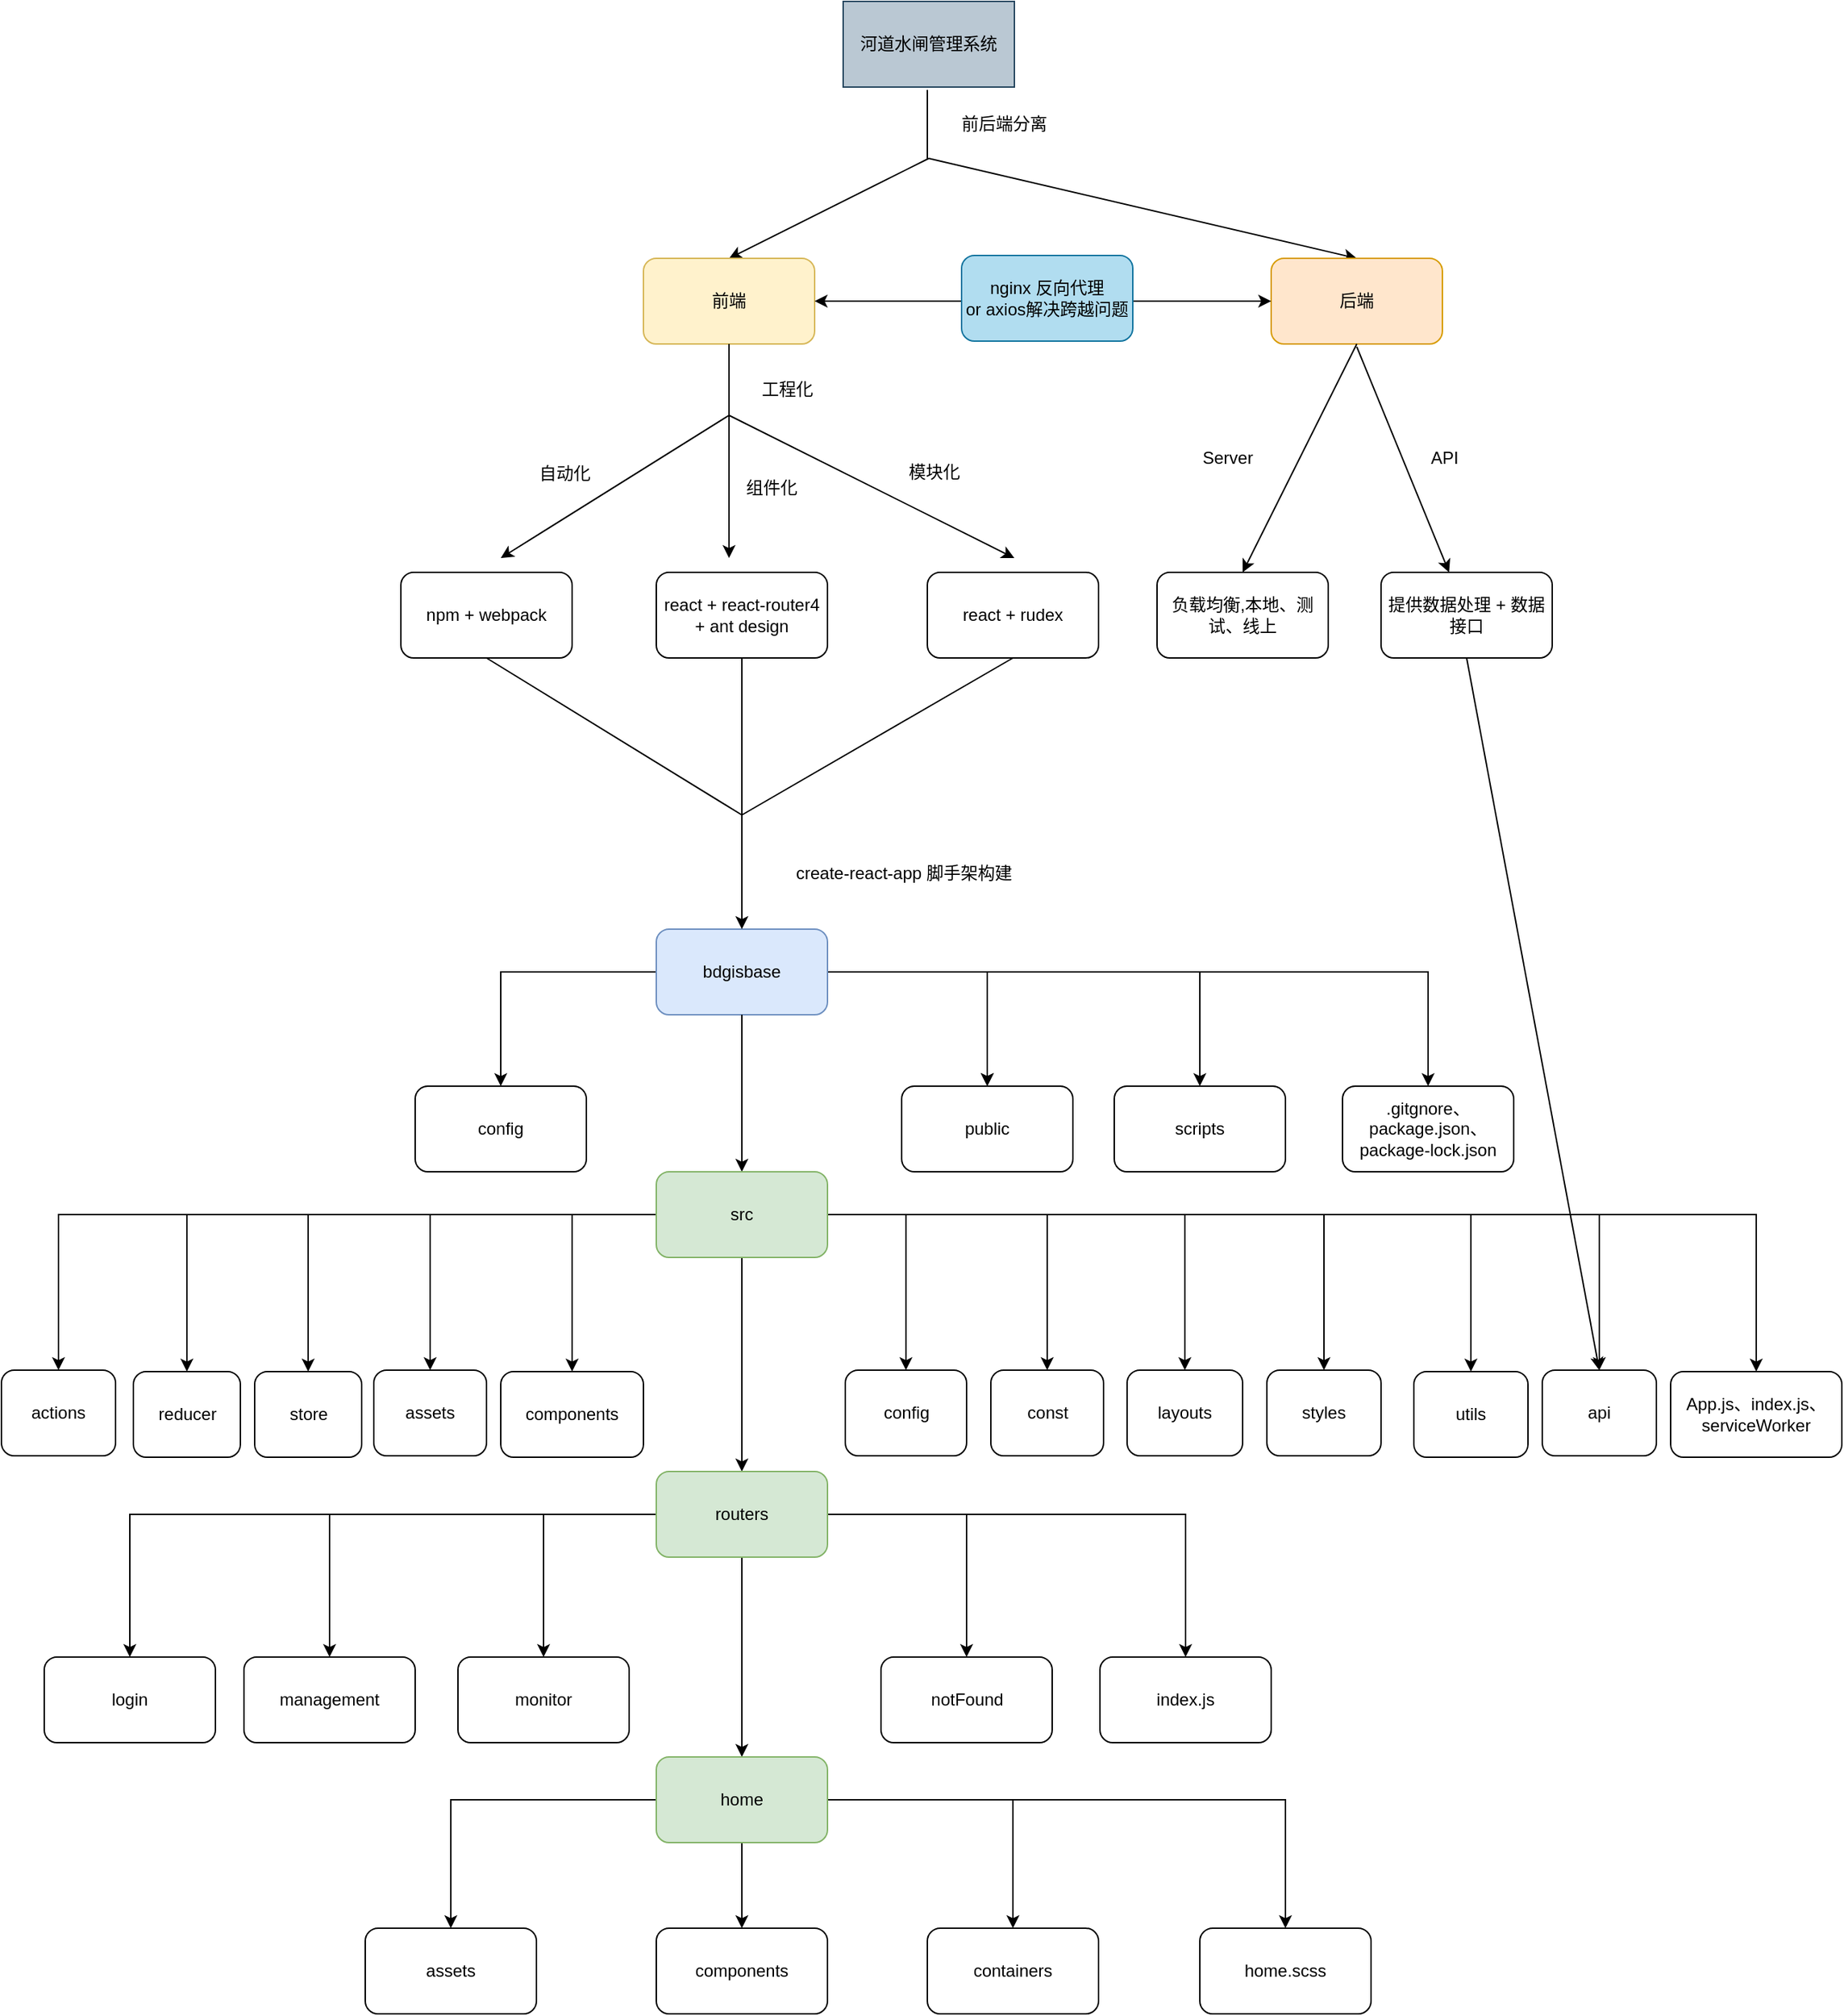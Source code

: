 <mxfile version="10.8.8" type="github"><diagram id="kyHOV-UzXYP81DeNkgiH" name="Page-1"><mxGraphModel dx="2221" dy="747" grid="1" gridSize="10" guides="1" tooltips="1" connect="1" arrows="1" fold="1" page="1" pageScale="1" pageWidth="827" pageHeight="1169" math="0" shadow="0"><root><mxCell id="0"/><mxCell id="1" parent="0"/><mxCell id="ehpFKXEppNzFKNQorAaj-1" value="河道水闸管理系统" style="rounded=0;whiteSpace=wrap;html=1;fillColor=#bac8d3;strokeColor=#23445d;" vertex="1" parent="1"><mxGeometry x="330" y="20" width="120" height="60" as="geometry"/></mxCell><mxCell id="ehpFKXEppNzFKNQorAaj-2" value="" style="endArrow=none;html=1;entryX=0.408;entryY=1.033;entryDx=0;entryDy=0;entryPerimeter=0;" edge="1" parent="1"><mxGeometry width="50" height="50" relative="1" as="geometry"><mxPoint x="389" y="130" as="sourcePoint"/><mxPoint x="389" y="82" as="targetPoint"/><Array as="points"><mxPoint x="389" y="120"/></Array></mxGeometry></mxCell><mxCell id="ehpFKXEppNzFKNQorAaj-3" value="" style="endArrow=classic;html=1;entryX=0.5;entryY=0;entryDx=0;entryDy=0;" edge="1" parent="1" target="ehpFKXEppNzFKNQorAaj-9"><mxGeometry width="50" height="50" relative="1" as="geometry"><mxPoint x="390" y="130" as="sourcePoint"/><mxPoint x="240" y="190" as="targetPoint"/></mxGeometry></mxCell><mxCell id="ehpFKXEppNzFKNQorAaj-4" value="" style="endArrow=classic;html=1;entryX=0.5;entryY=0;entryDx=0;entryDy=0;" edge="1" parent="1" target="ehpFKXEppNzFKNQorAaj-5"><mxGeometry width="50" height="50" relative="1" as="geometry"><mxPoint x="390" y="130" as="sourcePoint"/><mxPoint x="690" y="190" as="targetPoint"/></mxGeometry></mxCell><mxCell id="ehpFKXEppNzFKNQorAaj-5" value="后端" style="rounded=1;whiteSpace=wrap;html=1;fillColor=#ffe6cc;strokeColor=#d79b00;" vertex="1" parent="1"><mxGeometry x="630" y="200" width="120" height="60" as="geometry"/></mxCell><mxCell id="ehpFKXEppNzFKNQorAaj-9" value="前端" style="rounded=1;whiteSpace=wrap;html=1;fillColor=#fff2cc;strokeColor=#d6b656;" vertex="1" parent="1"><mxGeometry x="190" y="200" width="120" height="60" as="geometry"/></mxCell><mxCell id="ehpFKXEppNzFKNQorAaj-15" value="npm + webpack" style="rounded=1;whiteSpace=wrap;html=1;" vertex="1" parent="1"><mxGeometry x="20" y="420" width="120" height="60" as="geometry"/></mxCell><mxCell id="ehpFKXEppNzFKNQorAaj-10" value="前后端分离" style="text;html=1;resizable=0;points=[];autosize=1;align=left;verticalAlign=top;spacingTop=-4;" vertex="1" parent="1"><mxGeometry x="411" y="96" width="80" height="20" as="geometry"/></mxCell><mxCell id="ehpFKXEppNzFKNQorAaj-17" value="工程化" style="text;html=1;resizable=0;points=[];autosize=1;align=left;verticalAlign=top;spacingTop=-4;" vertex="1" parent="1"><mxGeometry x="271" y="282" width="50" height="20" as="geometry"/></mxCell><mxCell id="ehpFKXEppNzFKNQorAaj-19" value="" style="endArrow=classic;html=1;" edge="1" parent="1"><mxGeometry width="50" height="50" relative="1" as="geometry"><mxPoint x="250" y="310" as="sourcePoint"/><mxPoint x="90" y="410" as="targetPoint"/></mxGeometry></mxCell><mxCell id="ehpFKXEppNzFKNQorAaj-20" value="" style="endArrow=none;html=1;exitX=0.5;exitY=1;exitDx=0;exitDy=0;" edge="1" parent="1" source="ehpFKXEppNzFKNQorAaj-9"><mxGeometry width="50" height="50" relative="1" as="geometry"><mxPoint x="10" y="470" as="sourcePoint"/><mxPoint x="250" y="310" as="targetPoint"/></mxGeometry></mxCell><mxCell id="ehpFKXEppNzFKNQorAaj-21" value="" style="endArrow=classic;html=1;" edge="1" parent="1"><mxGeometry width="50" height="50" relative="1" as="geometry"><mxPoint x="250" y="310" as="sourcePoint"/><mxPoint x="250" y="410" as="targetPoint"/></mxGeometry></mxCell><mxCell id="ehpFKXEppNzFKNQorAaj-22" value="&lt;span&gt;自动化&lt;/span&gt;" style="text;html=1;resizable=0;points=[];autosize=1;align=left;verticalAlign=top;spacingTop=-4;" vertex="1" parent="1"><mxGeometry x="115" y="341" width="50" height="20" as="geometry"/></mxCell><mxCell id="ehpFKXEppNzFKNQorAaj-23" value="组件化" style="text;html=1;resizable=0;points=[];autosize=1;align=left;verticalAlign=top;spacingTop=-4;" vertex="1" parent="1"><mxGeometry x="260" y="351" width="50" height="20" as="geometry"/></mxCell><mxCell id="ehpFKXEppNzFKNQorAaj-24" value="" style="endArrow=classic;html=1;" edge="1" parent="1"><mxGeometry width="50" height="50" relative="1" as="geometry"><mxPoint x="250" y="310" as="sourcePoint"/><mxPoint x="450" y="410" as="targetPoint"/></mxGeometry></mxCell><mxCell id="ehpFKXEppNzFKNQorAaj-25" value="模块化" style="text;html=1;resizable=0;points=[];autosize=1;align=left;verticalAlign=top;spacingTop=-4;" vertex="1" parent="1"><mxGeometry x="374" y="340" width="50" height="20" as="geometry"/></mxCell><mxCell id="ehpFKXEppNzFKNQorAaj-26" value="react + react-router4 + ant design" style="rounded=1;whiteSpace=wrap;html=1;" vertex="1" parent="1"><mxGeometry x="199" y="420" width="120" height="60" as="geometry"/></mxCell><mxCell id="ehpFKXEppNzFKNQorAaj-27" value="react + rudex" style="rounded=1;whiteSpace=wrap;html=1;" vertex="1" parent="1"><mxGeometry x="389" y="420" width="120" height="60" as="geometry"/></mxCell><mxCell id="ehpFKXEppNzFKNQorAaj-29" value="" style="endArrow=classic;html=1;" edge="1" parent="1" target="ehpFKXEppNzFKNQorAaj-30"><mxGeometry width="50" height="50" relative="1" as="geometry"><mxPoint x="690" y="262" as="sourcePoint"/><mxPoint x="690" y="330" as="targetPoint"/></mxGeometry></mxCell><mxCell id="ehpFKXEppNzFKNQorAaj-30" value="提供数据处理 + 数据接口" style="rounded=1;whiteSpace=wrap;html=1;" vertex="1" parent="1"><mxGeometry x="707" y="420" width="120" height="60" as="geometry"/></mxCell><mxCell id="ehpFKXEppNzFKNQorAaj-38" value="" style="endArrow=none;html=1;entryX=0.5;entryY=1;entryDx=0;entryDy=0;" edge="1" parent="1" target="ehpFKXEppNzFKNQorAaj-15"><mxGeometry width="50" height="50" relative="1" as="geometry"><mxPoint x="259" y="590" as="sourcePoint"/><mxPoint x="70" y="500" as="targetPoint"/></mxGeometry></mxCell><mxCell id="ehpFKXEppNzFKNQorAaj-39" value="" style="endArrow=none;html=1;entryX=0.5;entryY=1;entryDx=0;entryDy=0;" edge="1" parent="1" target="ehpFKXEppNzFKNQorAaj-26"><mxGeometry width="50" height="50" relative="1" as="geometry"><mxPoint x="259" y="590" as="sourcePoint"/><mxPoint x="70" y="570" as="targetPoint"/></mxGeometry></mxCell><mxCell id="ehpFKXEppNzFKNQorAaj-40" value="" style="endArrow=none;html=1;entryX=0.5;entryY=1;entryDx=0;entryDy=0;" edge="1" parent="1" target="ehpFKXEppNzFKNQorAaj-27"><mxGeometry width="50" height="50" relative="1" as="geometry"><mxPoint x="259" y="590" as="sourcePoint"/><mxPoint x="70" y="640" as="targetPoint"/></mxGeometry></mxCell><mxCell id="ehpFKXEppNzFKNQorAaj-45" value="" style="edgeStyle=orthogonalEdgeStyle;rounded=0;orthogonalLoop=1;jettySize=auto;html=1;" edge="1" parent="1" source="ehpFKXEppNzFKNQorAaj-41" target="ehpFKXEppNzFKNQorAaj-44"><mxGeometry relative="1" as="geometry"/></mxCell><mxCell id="ehpFKXEppNzFKNQorAaj-47" value="" style="edgeStyle=orthogonalEdgeStyle;rounded=0;orthogonalLoop=1;jettySize=auto;html=1;" edge="1" parent="1" source="ehpFKXEppNzFKNQorAaj-41" target="ehpFKXEppNzFKNQorAaj-46"><mxGeometry relative="1" as="geometry"/></mxCell><mxCell id="ehpFKXEppNzFKNQorAaj-48" value="" style="edgeStyle=orthogonalEdgeStyle;rounded=0;orthogonalLoop=1;jettySize=auto;html=1;" edge="1" parent="1" source="ehpFKXEppNzFKNQorAaj-41" target="ehpFKXEppNzFKNQorAaj-46"><mxGeometry relative="1" as="geometry"/></mxCell><mxCell id="ehpFKXEppNzFKNQorAaj-50" value="" style="edgeStyle=orthogonalEdgeStyle;rounded=0;orthogonalLoop=1;jettySize=auto;html=1;" edge="1" parent="1" source="ehpFKXEppNzFKNQorAaj-41" target="ehpFKXEppNzFKNQorAaj-49"><mxGeometry relative="1" as="geometry"/></mxCell><mxCell id="ehpFKXEppNzFKNQorAaj-41" value="bdgisbase" style="rounded=1;whiteSpace=wrap;html=1;fillColor=#dae8fc;strokeColor=#6c8ebf;" vertex="1" parent="1"><mxGeometry x="199" y="670" width="120" height="60" as="geometry"/></mxCell><mxCell id="ehpFKXEppNzFKNQorAaj-49" value=".gitgnore、package.json、package-lock.json" style="rounded=1;whiteSpace=wrap;html=1;" vertex="1" parent="1"><mxGeometry x="680" y="780" width="120" height="60" as="geometry"/></mxCell><mxCell id="ehpFKXEppNzFKNQorAaj-46" value="public" style="rounded=1;whiteSpace=wrap;html=1;" vertex="1" parent="1"><mxGeometry x="371" y="780" width="120" height="60" as="geometry"/></mxCell><mxCell id="ehpFKXEppNzFKNQorAaj-44" value="config" style="rounded=1;whiteSpace=wrap;html=1;" vertex="1" parent="1"><mxGeometry x="30" y="780" width="120" height="60" as="geometry"/></mxCell><mxCell id="ehpFKXEppNzFKNQorAaj-42" value="" style="endArrow=classic;html=1;" edge="1" parent="1" target="ehpFKXEppNzFKNQorAaj-41"><mxGeometry width="50" height="50" relative="1" as="geometry"><mxPoint x="259" y="590" as="sourcePoint"/><mxPoint x="70" y="750" as="targetPoint"/></mxGeometry></mxCell><mxCell id="ehpFKXEppNzFKNQorAaj-43" value="create-react-app 脚手架构建" style="text;html=1;resizable=0;points=[];autosize=1;align=left;verticalAlign=top;spacingTop=-4;" vertex="1" parent="1"><mxGeometry x="295" y="621" width="170" height="20" as="geometry"/></mxCell><mxCell id="ehpFKXEppNzFKNQorAaj-51" value="" style="endArrow=classic;startArrow=classic;html=1;exitX=0;exitY=0.5;exitDx=0;exitDy=0;entryX=1;entryY=0.5;entryDx=0;entryDy=0;" edge="1" parent="1" source="ehpFKXEppNzFKNQorAaj-5" target="ehpFKXEppNzFKNQorAaj-9"><mxGeometry width="50" height="50" relative="1" as="geometry"><mxPoint x="20" y="910" as="sourcePoint"/><mxPoint x="70" y="860" as="targetPoint"/></mxGeometry></mxCell><mxCell id="ehpFKXEppNzFKNQorAaj-52" value="nginx 反向代理 or&amp;nbsp;&lt;span&gt;axios解决跨越问题&lt;/span&gt;" style="rounded=1;whiteSpace=wrap;html=1;fillColor=#b1ddf0;strokeColor=#10739e;" vertex="1" parent="1"><mxGeometry x="413" y="198" width="120" height="60" as="geometry"/></mxCell><mxCell id="ehpFKXEppNzFKNQorAaj-53" value="" style="endArrow=classic;html=1;entryX=0.5;entryY=0;entryDx=0;entryDy=0;" edge="1" parent="1" target="ehpFKXEppNzFKNQorAaj-54"><mxGeometry width="50" height="50" relative="1" as="geometry"><mxPoint x="690" y="260" as="sourcePoint"/><mxPoint x="770" y="420" as="targetPoint"/></mxGeometry></mxCell><mxCell id="ehpFKXEppNzFKNQorAaj-54" value="负载均衡,本地、测试、线上" style="rounded=1;whiteSpace=wrap;html=1;" vertex="1" parent="1"><mxGeometry x="550" y="420" width="120" height="60" as="geometry"/></mxCell><mxCell id="ehpFKXEppNzFKNQorAaj-55" value="API" style="text;html=1;resizable=0;points=[];autosize=1;align=left;verticalAlign=top;spacingTop=-4;" vertex="1" parent="1"><mxGeometry x="740" y="330" width="30" height="20" as="geometry"/></mxCell><mxCell id="ehpFKXEppNzFKNQorAaj-56" value="Server" style="text;html=1;resizable=0;points=[];autosize=1;align=left;verticalAlign=top;spacingTop=-4;" vertex="1" parent="1"><mxGeometry x="580" y="330" width="50" height="20" as="geometry"/></mxCell><mxCell id="ehpFKXEppNzFKNQorAaj-57" value="" style="endArrow=classic;html=1;exitX=0.5;exitY=1;exitDx=0;exitDy=0;" edge="1" parent="1" source="ehpFKXEppNzFKNQorAaj-41" target="ehpFKXEppNzFKNQorAaj-58"><mxGeometry width="50" height="50" relative="1" as="geometry"><mxPoint x="20" y="910" as="sourcePoint"/><mxPoint x="200" y="780" as="targetPoint"/></mxGeometry></mxCell><mxCell id="ehpFKXEppNzFKNQorAaj-62" value="" style="edgeStyle=orthogonalEdgeStyle;rounded=0;orthogonalLoop=1;jettySize=auto;html=1;" edge="1" parent="1" source="ehpFKXEppNzFKNQorAaj-58" target="ehpFKXEppNzFKNQorAaj-61"><mxGeometry relative="1" as="geometry"/></mxCell><mxCell id="ehpFKXEppNzFKNQorAaj-64" value="" style="edgeStyle=orthogonalEdgeStyle;rounded=0;orthogonalLoop=1;jettySize=auto;html=1;" edge="1" parent="1" source="ehpFKXEppNzFKNQorAaj-58" target="ehpFKXEppNzFKNQorAaj-63"><mxGeometry relative="1" as="geometry"/></mxCell><mxCell id="ehpFKXEppNzFKNQorAaj-66" value="" style="edgeStyle=orthogonalEdgeStyle;rounded=0;orthogonalLoop=1;jettySize=auto;html=1;" edge="1" parent="1" source="ehpFKXEppNzFKNQorAaj-58" target="ehpFKXEppNzFKNQorAaj-65"><mxGeometry relative="1" as="geometry"/></mxCell><mxCell id="ehpFKXEppNzFKNQorAaj-72" value="" style="edgeStyle=orthogonalEdgeStyle;rounded=0;orthogonalLoop=1;jettySize=auto;html=1;" edge="1" parent="1" source="ehpFKXEppNzFKNQorAaj-58" target="ehpFKXEppNzFKNQorAaj-71"><mxGeometry relative="1" as="geometry"/></mxCell><mxCell id="ehpFKXEppNzFKNQorAaj-74" value="" style="edgeStyle=orthogonalEdgeStyle;rounded=0;orthogonalLoop=1;jettySize=auto;html=1;" edge="1" parent="1" source="ehpFKXEppNzFKNQorAaj-58" target="ehpFKXEppNzFKNQorAaj-73"><mxGeometry relative="1" as="geometry"/></mxCell><mxCell id="ehpFKXEppNzFKNQorAaj-76" value="" style="edgeStyle=orthogonalEdgeStyle;rounded=0;orthogonalLoop=1;jettySize=auto;html=1;" edge="1" parent="1" source="ehpFKXEppNzFKNQorAaj-58" target="ehpFKXEppNzFKNQorAaj-75"><mxGeometry relative="1" as="geometry"/></mxCell><mxCell id="ehpFKXEppNzFKNQorAaj-78" value="" style="edgeStyle=orthogonalEdgeStyle;rounded=0;orthogonalLoop=1;jettySize=auto;html=1;" edge="1" parent="1" source="ehpFKXEppNzFKNQorAaj-58" target="ehpFKXEppNzFKNQorAaj-77"><mxGeometry relative="1" as="geometry"/></mxCell><mxCell id="ehpFKXEppNzFKNQorAaj-80" value="" style="edgeStyle=orthogonalEdgeStyle;rounded=0;orthogonalLoop=1;jettySize=auto;html=1;" edge="1" parent="1" source="ehpFKXEppNzFKNQorAaj-58" target="ehpFKXEppNzFKNQorAaj-79"><mxGeometry relative="1" as="geometry"/></mxCell><mxCell id="ehpFKXEppNzFKNQorAaj-82" value="" style="edgeStyle=orthogonalEdgeStyle;rounded=0;orthogonalLoop=1;jettySize=auto;html=1;" edge="1" parent="1" source="ehpFKXEppNzFKNQorAaj-58" target="ehpFKXEppNzFKNQorAaj-81"><mxGeometry relative="1" as="geometry"/></mxCell><mxCell id="ehpFKXEppNzFKNQorAaj-84" value="" style="edgeStyle=orthogonalEdgeStyle;rounded=0;orthogonalLoop=1;jettySize=auto;html=1;" edge="1" parent="1" source="ehpFKXEppNzFKNQorAaj-58" target="ehpFKXEppNzFKNQorAaj-83"><mxGeometry relative="1" as="geometry"/></mxCell><mxCell id="ehpFKXEppNzFKNQorAaj-86" value="" style="edgeStyle=orthogonalEdgeStyle;rounded=0;orthogonalLoop=1;jettySize=auto;html=1;" edge="1" parent="1" source="ehpFKXEppNzFKNQorAaj-58" target="ehpFKXEppNzFKNQorAaj-85"><mxGeometry relative="1" as="geometry"/></mxCell><mxCell id="ehpFKXEppNzFKNQorAaj-88" value="" style="edgeStyle=orthogonalEdgeStyle;rounded=0;orthogonalLoop=1;jettySize=auto;html=1;" edge="1" parent="1" source="ehpFKXEppNzFKNQorAaj-58" target="ehpFKXEppNzFKNQorAaj-87"><mxGeometry relative="1" as="geometry"/></mxCell><mxCell id="ehpFKXEppNzFKNQorAaj-93" value="" style="edgeStyle=orthogonalEdgeStyle;rounded=0;orthogonalLoop=1;jettySize=auto;html=1;" edge="1" parent="1" source="ehpFKXEppNzFKNQorAaj-58" target="ehpFKXEppNzFKNQorAaj-92"><mxGeometry relative="1" as="geometry"/></mxCell><mxCell id="ehpFKXEppNzFKNQorAaj-58" value="src" style="rounded=1;whiteSpace=wrap;html=1;fillColor=#d5e8d4;strokeColor=#82b366;" vertex="1" parent="1"><mxGeometry x="199" y="840" width="120" height="60" as="geometry"/></mxCell><mxCell id="ehpFKXEppNzFKNQorAaj-95" value="" style="edgeStyle=orthogonalEdgeStyle;rounded=0;orthogonalLoop=1;jettySize=auto;html=1;" edge="1" parent="1" source="ehpFKXEppNzFKNQorAaj-92" target="ehpFKXEppNzFKNQorAaj-94"><mxGeometry relative="1" as="geometry"/></mxCell><mxCell id="ehpFKXEppNzFKNQorAaj-97" value="" style="edgeStyle=orthogonalEdgeStyle;rounded=0;orthogonalLoop=1;jettySize=auto;html=1;" edge="1" parent="1" source="ehpFKXEppNzFKNQorAaj-92" target="ehpFKXEppNzFKNQorAaj-96"><mxGeometry relative="1" as="geometry"/></mxCell><mxCell id="ehpFKXEppNzFKNQorAaj-99" value="" style="edgeStyle=orthogonalEdgeStyle;rounded=0;orthogonalLoop=1;jettySize=auto;html=1;" edge="1" parent="1" source="ehpFKXEppNzFKNQorAaj-92" target="ehpFKXEppNzFKNQorAaj-98"><mxGeometry relative="1" as="geometry"/></mxCell><mxCell id="ehpFKXEppNzFKNQorAaj-101" value="" style="edgeStyle=orthogonalEdgeStyle;rounded=0;orthogonalLoop=1;jettySize=auto;html=1;" edge="1" parent="1" source="ehpFKXEppNzFKNQorAaj-92" target="ehpFKXEppNzFKNQorAaj-100"><mxGeometry relative="1" as="geometry"/></mxCell><mxCell id="ehpFKXEppNzFKNQorAaj-103" value="" style="edgeStyle=orthogonalEdgeStyle;rounded=0;orthogonalLoop=1;jettySize=auto;html=1;" edge="1" parent="1" source="ehpFKXEppNzFKNQorAaj-92" target="ehpFKXEppNzFKNQorAaj-102"><mxGeometry relative="1" as="geometry"/></mxCell><mxCell id="ehpFKXEppNzFKNQorAaj-106" value="" style="edgeStyle=orthogonalEdgeStyle;rounded=0;orthogonalLoop=1;jettySize=auto;html=1;" edge="1" parent="1" source="ehpFKXEppNzFKNQorAaj-92" target="ehpFKXEppNzFKNQorAaj-105"><mxGeometry relative="1" as="geometry"/></mxCell><mxCell id="ehpFKXEppNzFKNQorAaj-92" value="routers" style="rounded=1;whiteSpace=wrap;html=1;fillColor=#d5e8d4;strokeColor=#82b366;" vertex="1" parent="1"><mxGeometry x="199" y="1050" width="120" height="60" as="geometry"/></mxCell><mxCell id="ehpFKXEppNzFKNQorAaj-105" value="monitor" style="rounded=1;whiteSpace=wrap;html=1;" vertex="1" parent="1"><mxGeometry x="60" y="1180" width="120" height="60" as="geometry"/></mxCell><mxCell id="ehpFKXEppNzFKNQorAaj-102" value="index.js" style="rounded=1;whiteSpace=wrap;html=1;" vertex="1" parent="1"><mxGeometry x="510" y="1180" width="120" height="60" as="geometry"/></mxCell><mxCell id="ehpFKXEppNzFKNQorAaj-100" value="login" style="rounded=1;whiteSpace=wrap;html=1;" vertex="1" parent="1"><mxGeometry x="-230" y="1180" width="120" height="60" as="geometry"/></mxCell><mxCell id="ehpFKXEppNzFKNQorAaj-98" value="notFound" style="rounded=1;whiteSpace=wrap;html=1;" vertex="1" parent="1"><mxGeometry x="356.5" y="1180" width="120" height="60" as="geometry"/></mxCell><mxCell id="ehpFKXEppNzFKNQorAaj-108" value="" style="edgeStyle=orthogonalEdgeStyle;rounded=0;orthogonalLoop=1;jettySize=auto;html=1;" edge="1" parent="1" source="ehpFKXEppNzFKNQorAaj-96" target="ehpFKXEppNzFKNQorAaj-107"><mxGeometry relative="1" as="geometry"/></mxCell><mxCell id="ehpFKXEppNzFKNQorAaj-110" value="" style="edgeStyle=orthogonalEdgeStyle;rounded=0;orthogonalLoop=1;jettySize=auto;html=1;" edge="1" parent="1" source="ehpFKXEppNzFKNQorAaj-96" target="ehpFKXEppNzFKNQorAaj-109"><mxGeometry relative="1" as="geometry"/></mxCell><mxCell id="ehpFKXEppNzFKNQorAaj-112" value="" style="edgeStyle=orthogonalEdgeStyle;rounded=0;orthogonalLoop=1;jettySize=auto;html=1;" edge="1" parent="1" source="ehpFKXEppNzFKNQorAaj-96" target="ehpFKXEppNzFKNQorAaj-111"><mxGeometry relative="1" as="geometry"/></mxCell><mxCell id="ehpFKXEppNzFKNQorAaj-114" value="" style="edgeStyle=orthogonalEdgeStyle;rounded=0;orthogonalLoop=1;jettySize=auto;html=1;" edge="1" parent="1" source="ehpFKXEppNzFKNQorAaj-96" target="ehpFKXEppNzFKNQorAaj-113"><mxGeometry relative="1" as="geometry"/></mxCell><mxCell id="ehpFKXEppNzFKNQorAaj-96" value="home" style="rounded=1;whiteSpace=wrap;html=1;fillColor=#d5e8d4;strokeColor=#82b366;" vertex="1" parent="1"><mxGeometry x="199" y="1250" width="120" height="60" as="geometry"/></mxCell><mxCell id="ehpFKXEppNzFKNQorAaj-113" value="components" style="rounded=1;whiteSpace=wrap;html=1;" vertex="1" parent="1"><mxGeometry x="199" y="1370" width="120" height="60" as="geometry"/></mxCell><mxCell id="ehpFKXEppNzFKNQorAaj-111" value="home.scss" style="rounded=1;whiteSpace=wrap;html=1;" vertex="1" parent="1"><mxGeometry x="580" y="1370" width="120" height="60" as="geometry"/></mxCell><mxCell id="ehpFKXEppNzFKNQorAaj-109" value="assets" style="rounded=1;whiteSpace=wrap;html=1;" vertex="1" parent="1"><mxGeometry x="-5" y="1370" width="120" height="60" as="geometry"/></mxCell><mxCell id="ehpFKXEppNzFKNQorAaj-107" value="containers" style="rounded=1;whiteSpace=wrap;html=1;" vertex="1" parent="1"><mxGeometry x="389" y="1370" width="120" height="60" as="geometry"/></mxCell><mxCell id="ehpFKXEppNzFKNQorAaj-94" value="management" style="rounded=1;whiteSpace=wrap;html=1;" vertex="1" parent="1"><mxGeometry x="-90" y="1180" width="120" height="60" as="geometry"/></mxCell><mxCell id="ehpFKXEppNzFKNQorAaj-87" value="components" style="rounded=1;whiteSpace=wrap;html=1;" vertex="1" parent="1"><mxGeometry x="90" y="980" width="100" height="60" as="geometry"/></mxCell><mxCell id="ehpFKXEppNzFKNQorAaj-85" value="assets" style="rounded=1;whiteSpace=wrap;html=1;" vertex="1" parent="1"><mxGeometry x="1" y="979" width="79" height="60" as="geometry"/></mxCell><mxCell id="ehpFKXEppNzFKNQorAaj-83" value="config" style="rounded=1;whiteSpace=wrap;html=1;" vertex="1" parent="1"><mxGeometry x="331.5" y="979" width="85" height="60" as="geometry"/></mxCell><mxCell id="ehpFKXEppNzFKNQorAaj-81" value="store" style="rounded=1;whiteSpace=wrap;html=1;" vertex="1" parent="1"><mxGeometry x="-82.5" y="980" width="75" height="60" as="geometry"/></mxCell><mxCell id="ehpFKXEppNzFKNQorAaj-79" value="const" style="rounded=1;whiteSpace=wrap;html=1;" vertex="1" parent="1"><mxGeometry x="433.5" y="979" width="79" height="60" as="geometry"/></mxCell><mxCell id="ehpFKXEppNzFKNQorAaj-77" value="reducer" style="rounded=1;whiteSpace=wrap;html=1;" vertex="1" parent="1"><mxGeometry x="-167.5" y="980" width="75" height="60" as="geometry"/></mxCell><mxCell id="ehpFKXEppNzFKNQorAaj-75" value="layouts" style="rounded=1;whiteSpace=wrap;html=1;" vertex="1" parent="1"><mxGeometry x="529" y="979" width="81" height="60" as="geometry"/></mxCell><mxCell id="ehpFKXEppNzFKNQorAaj-73" value="styles" style="rounded=1;whiteSpace=wrap;html=1;" vertex="1" parent="1"><mxGeometry x="627" y="979" width="80" height="60" as="geometry"/></mxCell><mxCell id="ehpFKXEppNzFKNQorAaj-71" value="utils" style="rounded=1;whiteSpace=wrap;html=1;" vertex="1" parent="1"><mxGeometry x="730" y="980" width="80" height="60" as="geometry"/></mxCell><mxCell id="ehpFKXEppNzFKNQorAaj-65" value="App.js、index.js、serviceWorker" style="rounded=1;whiteSpace=wrap;html=1;" vertex="1" parent="1"><mxGeometry x="910" y="980" width="120" height="60" as="geometry"/></mxCell><mxCell id="ehpFKXEppNzFKNQorAaj-63" value="actions" style="rounded=1;whiteSpace=wrap;html=1;" vertex="1" parent="1"><mxGeometry x="-260" y="979" width="80" height="60" as="geometry"/></mxCell><mxCell id="ehpFKXEppNzFKNQorAaj-61" value="api" style="rounded=1;whiteSpace=wrap;html=1;" vertex="1" parent="1"><mxGeometry x="820" y="979" width="80" height="60" as="geometry"/></mxCell><mxCell id="ehpFKXEppNzFKNQorAaj-59" value="" style="endArrow=classic;html=1;" edge="1" parent="1" target="ehpFKXEppNzFKNQorAaj-60"><mxGeometry width="50" height="50" relative="1" as="geometry"><mxPoint x="580" y="700" as="sourcePoint"/><mxPoint x="580" y="780" as="targetPoint"/></mxGeometry></mxCell><mxCell id="ehpFKXEppNzFKNQorAaj-60" value="scripts" style="rounded=1;whiteSpace=wrap;html=1;" vertex="1" parent="1"><mxGeometry x="520" y="780" width="120" height="60" as="geometry"/></mxCell><mxCell id="ehpFKXEppNzFKNQorAaj-89" value="" style="endArrow=classic;html=1;exitX=0.5;exitY=1;exitDx=0;exitDy=0;entryX=0.5;entryY=0;entryDx=0;entryDy=0;" edge="1" parent="1" source="ehpFKXEppNzFKNQorAaj-30" target="ehpFKXEppNzFKNQorAaj-61"><mxGeometry width="50" height="50" relative="1" as="geometry"><mxPoint x="745" y="530" as="sourcePoint"/><mxPoint x="860" y="870" as="targetPoint"/></mxGeometry></mxCell></root></mxGraphModel></diagram></mxfile>